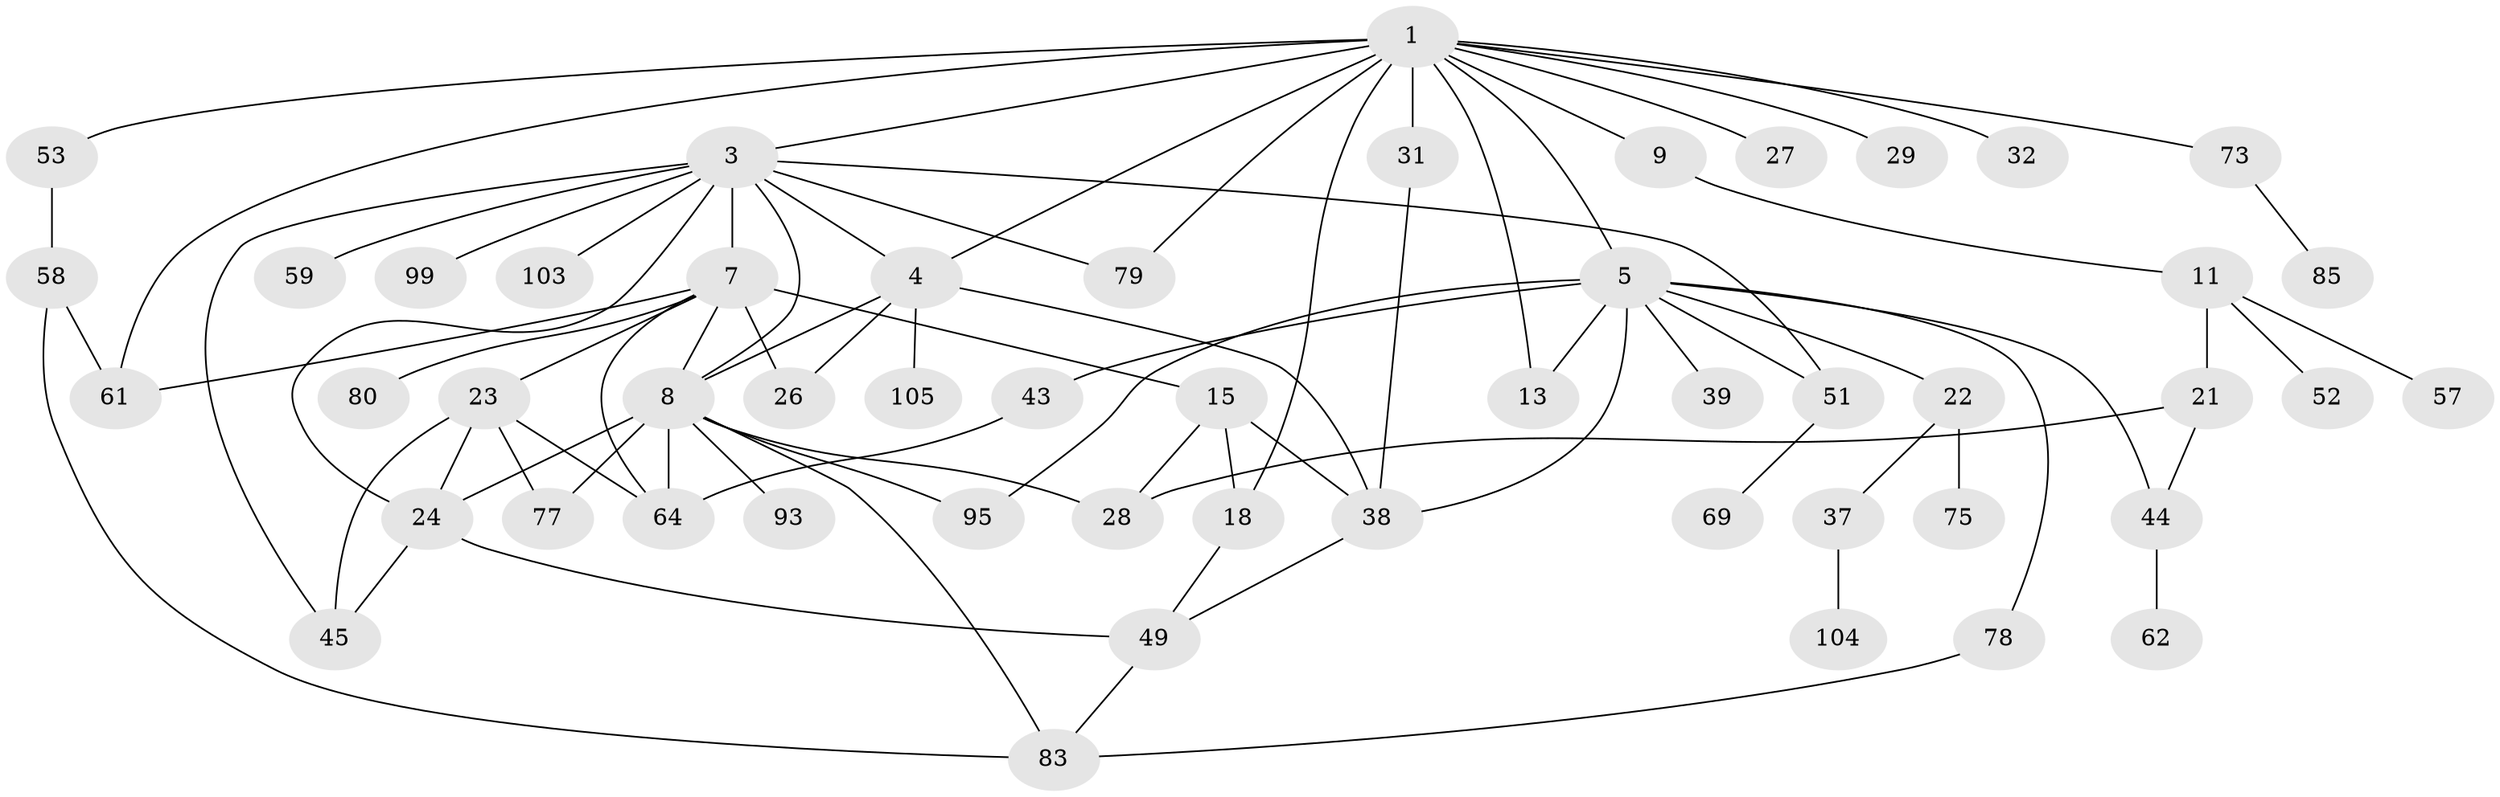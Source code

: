 // original degree distribution, {5: 0.0761904761904762, 9: 0.009523809523809525, 7: 0.009523809523809525, 2: 0.29523809523809524, 6: 0.02857142857142857, 4: 0.05714285714285714, 3: 0.26666666666666666, 8: 0.009523809523809525, 1: 0.24761904761904763}
// Generated by graph-tools (version 1.1) at 2025/13/03/09/25 04:13:27]
// undirected, 52 vertices, 81 edges
graph export_dot {
graph [start="1"]
  node [color=gray90,style=filled];
  1 [super="+17+2"];
  3 [super="+14+56+48"];
  4 [super="+63+54+6"];
  5 [super="+12+20"];
  7 [super="+10"];
  8 [super="+71+19"];
  9;
  11 [super="+60+35"];
  13;
  15;
  18 [super="+94"];
  21 [super="+88"];
  22;
  23 [super="+30"];
  24 [super="+41"];
  26;
  27;
  28 [super="+34"];
  29;
  31;
  32 [super="+91"];
  37 [super="+68"];
  38 [super="+67+46"];
  39;
  43 [super="+50"];
  44;
  45;
  49 [super="+76"];
  51;
  52;
  53;
  57;
  58 [super="+90"];
  59;
  61 [super="+87"];
  62;
  64;
  69;
  73;
  75;
  77;
  78;
  79 [super="+100"];
  80;
  83;
  85;
  93;
  95;
  99;
  103;
  104;
  105;
  1 -- 4 [weight=2];
  1 -- 18;
  1 -- 61;
  1 -- 53 [weight=2];
  1 -- 31;
  1 -- 32;
  1 -- 3;
  1 -- 5 [weight=2];
  1 -- 9;
  1 -- 73;
  1 -- 13;
  1 -- 79;
  1 -- 27;
  1 -- 29;
  3 -- 7;
  3 -- 45;
  3 -- 99;
  3 -- 103;
  3 -- 8;
  3 -- 4;
  3 -- 51;
  3 -- 59;
  3 -- 79;
  3 -- 24;
  4 -- 105;
  4 -- 38;
  4 -- 26;
  4 -- 8;
  5 -- 22;
  5 -- 78;
  5 -- 13;
  5 -- 38;
  5 -- 39;
  5 -- 43;
  5 -- 44;
  5 -- 51;
  5 -- 95;
  7 -- 8;
  7 -- 23;
  7 -- 80;
  7 -- 64;
  7 -- 26;
  7 -- 61;
  7 -- 15;
  8 -- 28;
  8 -- 83;
  8 -- 77;
  8 -- 95;
  8 -- 24;
  8 -- 64 [weight=2];
  8 -- 93;
  9 -- 11;
  11 -- 21;
  11 -- 57;
  11 -- 52;
  15 -- 18;
  15 -- 28;
  15 -- 38;
  18 -- 49;
  21 -- 28;
  21 -- 44;
  22 -- 37;
  22 -- 75;
  23 -- 24;
  23 -- 64;
  23 -- 77;
  23 -- 45;
  24 -- 49;
  24 -- 45;
  31 -- 38;
  37 -- 104;
  38 -- 49;
  43 -- 64;
  44 -- 62;
  49 -- 83;
  51 -- 69;
  53 -- 58;
  58 -- 61;
  58 -- 83;
  73 -- 85;
  78 -- 83;
}
